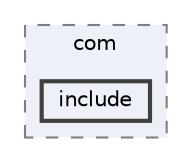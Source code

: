 digraph "C:/Users/Howne/Documents/ESILV/DVB_CDR/teensy/lib/com/include"
{
 // LATEX_PDF_SIZE
  bgcolor="transparent";
  edge [fontname=Helvetica,fontsize=10,labelfontname=Helvetica,labelfontsize=10];
  node [fontname=Helvetica,fontsize=10,shape=box,height=0.2,width=0.4];
  compound=true
  subgraph clusterdir_e509f0b061d1f5b177996fcccc05cdf7 {
    graph [ bgcolor="#edf0f7", pencolor="grey50", label="com", fontname=Helvetica,fontsize=10 style="filled,dashed", URL="dir_e509f0b061d1f5b177996fcccc05cdf7.html",tooltip=""]
  dir_84363b2320404e8e1b05cc7ae66075b9 [label="include", fillcolor="#edf0f7", color="grey25", style="filled,bold", URL="dir_84363b2320404e8e1b05cc7ae66075b9.html",tooltip=""];
  }
}
